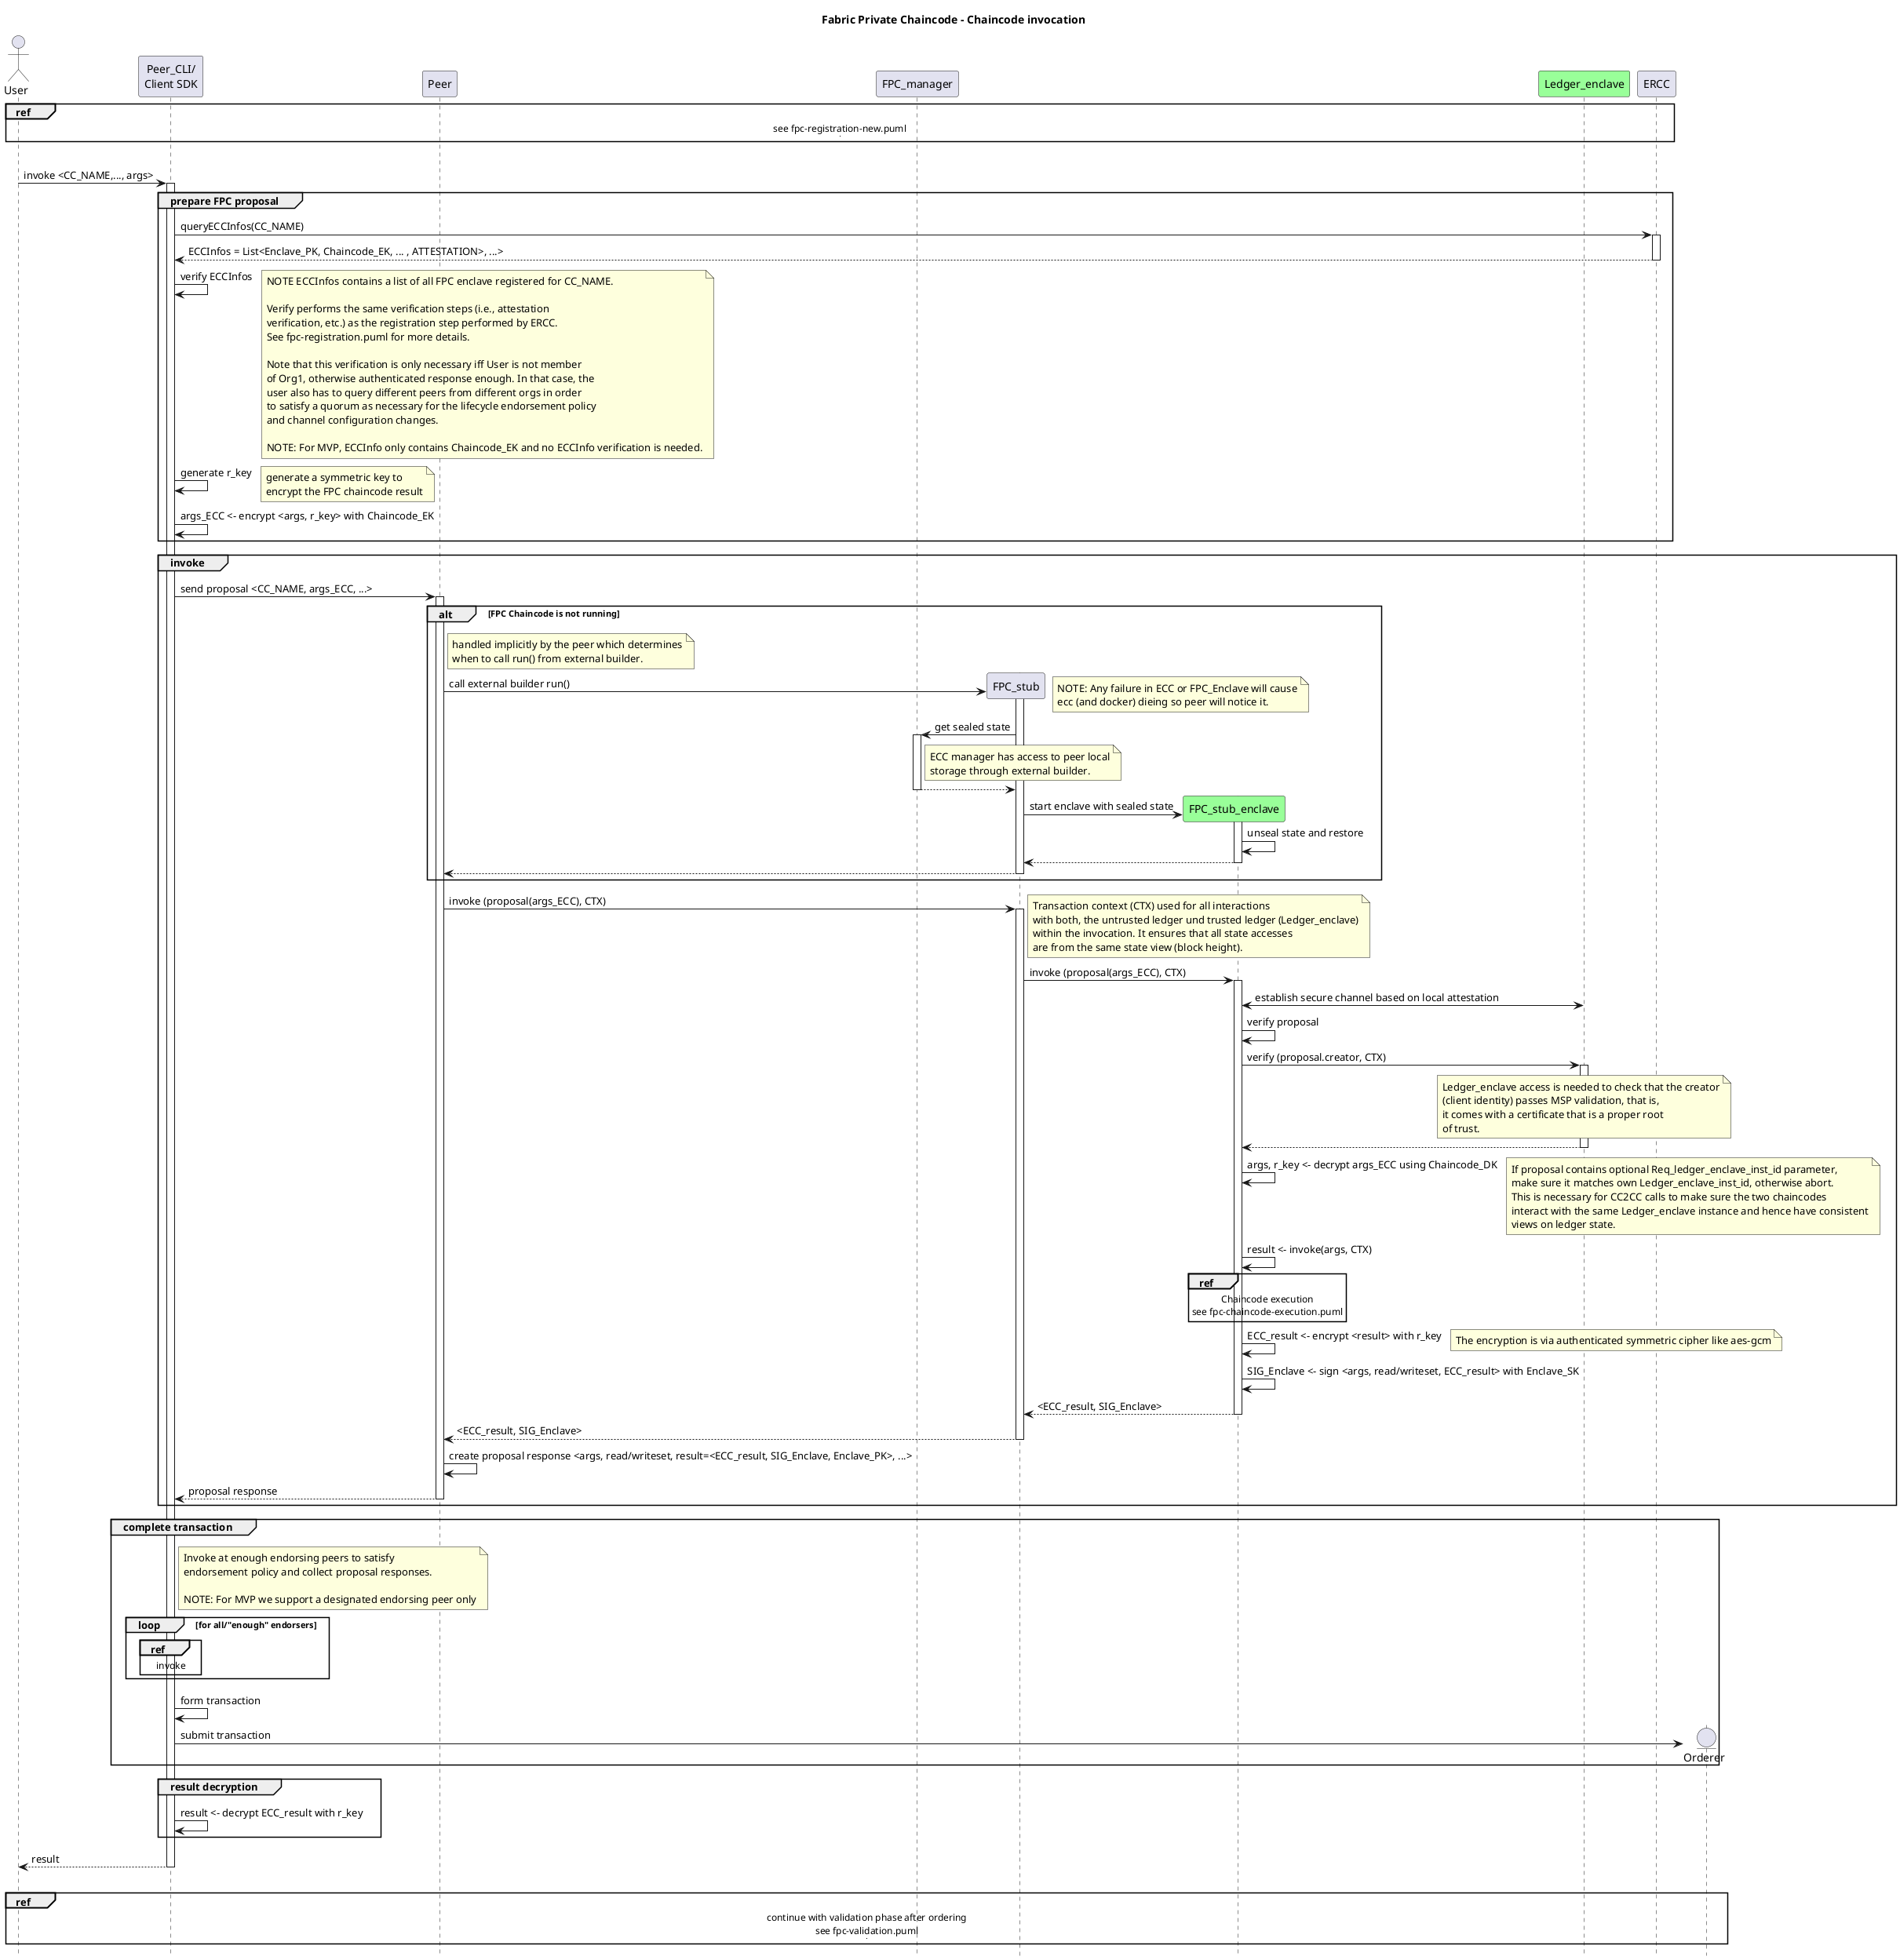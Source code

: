 /'
    Copyright 2020 Intel Corporation
    Copyright IBM Corp. All Rights Reserved.

    SPDX-License-Identifier: Apache-2.0
'/

@startuml

'- force wrapping of longer text
'skinparam wrapWidth 400

!pragma teoz true

hide footbox
title Foot Box removed

title Fabric Private Chaincode - Chaincode invocation

actor "User" as User1 order 9

participant "Peer_CLI/\nClient SDK" as CLI order 10

participant "Ledger_enclave" as TLCC1 order 45 #99FF99

participant "Peer" as Peer order 25
participant "FPC_manager" as Manager1 order 26
participant "ERCC" as ERCC1 order 50

ref over User1, ERCC1
  see fpc-registration-new.puml
  |||
end ref
|||

User1 -> CLI ++: invoke <CC_NAME,..., args>

group prepare FPC proposal

CLI -> ERCC1 ++: queryECCInfos(CC_NAME)
return ECCInfos = List<Enclave_PK, Chaincode_EK, ... , ATTESTATION>, ...>

CLI -> CLI: verify ECCInfos
note right
  NOTE ECCInfos contains a list of all FPC enclave registered for CC_NAME.

  Verify performs the same verification steps (i.e., attestation
  verification, etc.) as the registration step performed by ERCC.
  See fpc-registration.puml for more details.

  Note that this verification is only necessary iff User is not member
  of Org1, otherwise authenticated response enough. In that case, the
  user also has to query different peers from different orgs in order
  to satisfy a quorum as necessary for the lifecycle endorsement policy
  and channel configuration changes.

  NOTE: For MVP, ECCInfo only contains Chaincode_EK and no ECCInfo verification is needed.
end note

CLI -> CLI : generate r_key
note right
    generate a symmetric key to
    encrypt the FPC chaincode result
end note

CLI -> CLI : args_ECC <- encrypt <args, r_key> with Chaincode_EK

end

group invoke
  CLI -> Peer ++: send proposal <CC_NAME, args_ECC, ...>

  alt FPC Chaincode is not running
      note right Peer
          handled implicitly by the peer which determines
          when to call run() from external builder.
      end note

      create participant "FPC_stub" as ECC1 order 26
      Peer -> ECC1 ++: call external builder run()
      note right
          NOTE: Any failure in ECC or FPC_Enclave will cause
          ecc (and docker) dieing so peer will notice it.
      end note


      ECC1 -> Manager1 ++: get sealed state
      note right Manager1
        ECC manager has access to peer local
        storage through external builder.
      end note
      return

      create participant "FPC_stub_enclave" as Enclave1 order 30 #99FF99
      ECC1 -> Enclave1 ++ : start enclave with sealed state
      Enclave1 -> Enclave1 : unseal state and restore
      return
      return
  end

      Peer -> ECC1 ++: invoke (proposal(args_ECC), CTX)
      note right
        Transaction context (CTX) used for all interactions
        with both, the untrusted ledger und trusted ledger (Ledger_enclave)
        within the invocation. It ensures that all state accesses
        are from the same state view (block height).
      end note
      ECC1 -> Enclave1 ++: invoke (proposal(args_ECC), CTX)

      Enclave1 <-> TLCC1: establish secure channel based on local attestation

      Enclave1 -> Enclave1 : verify proposal

      Enclave1 -> TLCC1 ++: verify (proposal.creator, CTX)
      note over TLCC1
      Ledger_enclave access is needed to check that the creator
      (client identity) passes MSP validation, that is,
      it comes with a certificate that is a proper root
      of trust.
      end note
      return


      Enclave1 -> Enclave1 : args, r_key <- decrypt args_ECC using Chaincode_DK

      note right
        If proposal contains optional Req_ledger_enclave_inst_id parameter,
        make sure it matches own Ledger_enclave_inst_id, otherwise abort.
        This is necessary for CC2CC calls to make sure the two chaincodes
        interact with the same Ledger_enclave instance and hence have consistent
        views on ledger state.
      end note

      Enclave1 -> Enclave1: result <- invoke(args, CTX)
      ref over Enclave1
        Chaincode execution
        see fpc-chaincode-execution.puml
      end ref


      Enclave1 -> Enclave1 : ECC_result <- encrypt <result> with r_key
      note right
        The encryption is via authenticated symmetric cipher like aes-gcm
      end note
      Enclave1 -> Enclave1 : SIG_Enclave <- sign <args, read/writeset, ECC_result> with Enclave_SK
      return <ECC_result, SIG_Enclave>

    return <ECC_result, SIG_Enclave>

    Peer -> Peer : create proposal response <args, read/writeset, result=<ECC_result, SIG_Enclave, Enclave_PK>, ...>

    return proposal response
end

group complete transaction
    note right CLI
        Invoke at enough endorsing peers to satisfy
        endorsement policy and collect proposal responses.

        NOTE: For MVP we support a designated endorsing peer only
    end note
    loop for all/"enough" endorsers

        ref over CLI
            invoke
        end
    end
    CLI -> CLI : form transaction

    create entity Orderer order 100
    CLI -> Orderer : submit transaction
end

group result decryption
    CLI -> CLI : result <- decrypt ECC_result with r_key
end


return result

|||

ref over User1, Orderer
    continue with validation phase after ordering
    see fpc-validation.puml
    |||
end ref

@enduml
